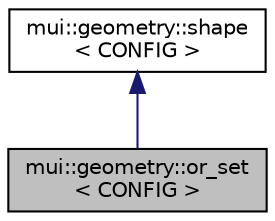 digraph "mui::geometry::or_set&lt; CONFIG &gt;"
{
 // LATEX_PDF_SIZE
  edge [fontname="Helvetica",fontsize="10",labelfontname="Helvetica",labelfontsize="10"];
  node [fontname="Helvetica",fontsize="10",shape=record];
  Node1 [label="mui::geometry::or_set\l\< CONFIG \>",height=0.2,width=0.4,color="black", fillcolor="grey75", style="filled", fontcolor="black",tooltip=" "];
  Node2 -> Node1 [dir="back",color="midnightblue",fontsize="10",style="solid",fontname="Helvetica"];
  Node2 [label="mui::geometry::shape\l\< CONFIG \>",height=0.2,width=0.4,color="black", fillcolor="white", style="filled",URL="$classmui_1_1geometry_1_1shape.html",tooltip=" "];
}
